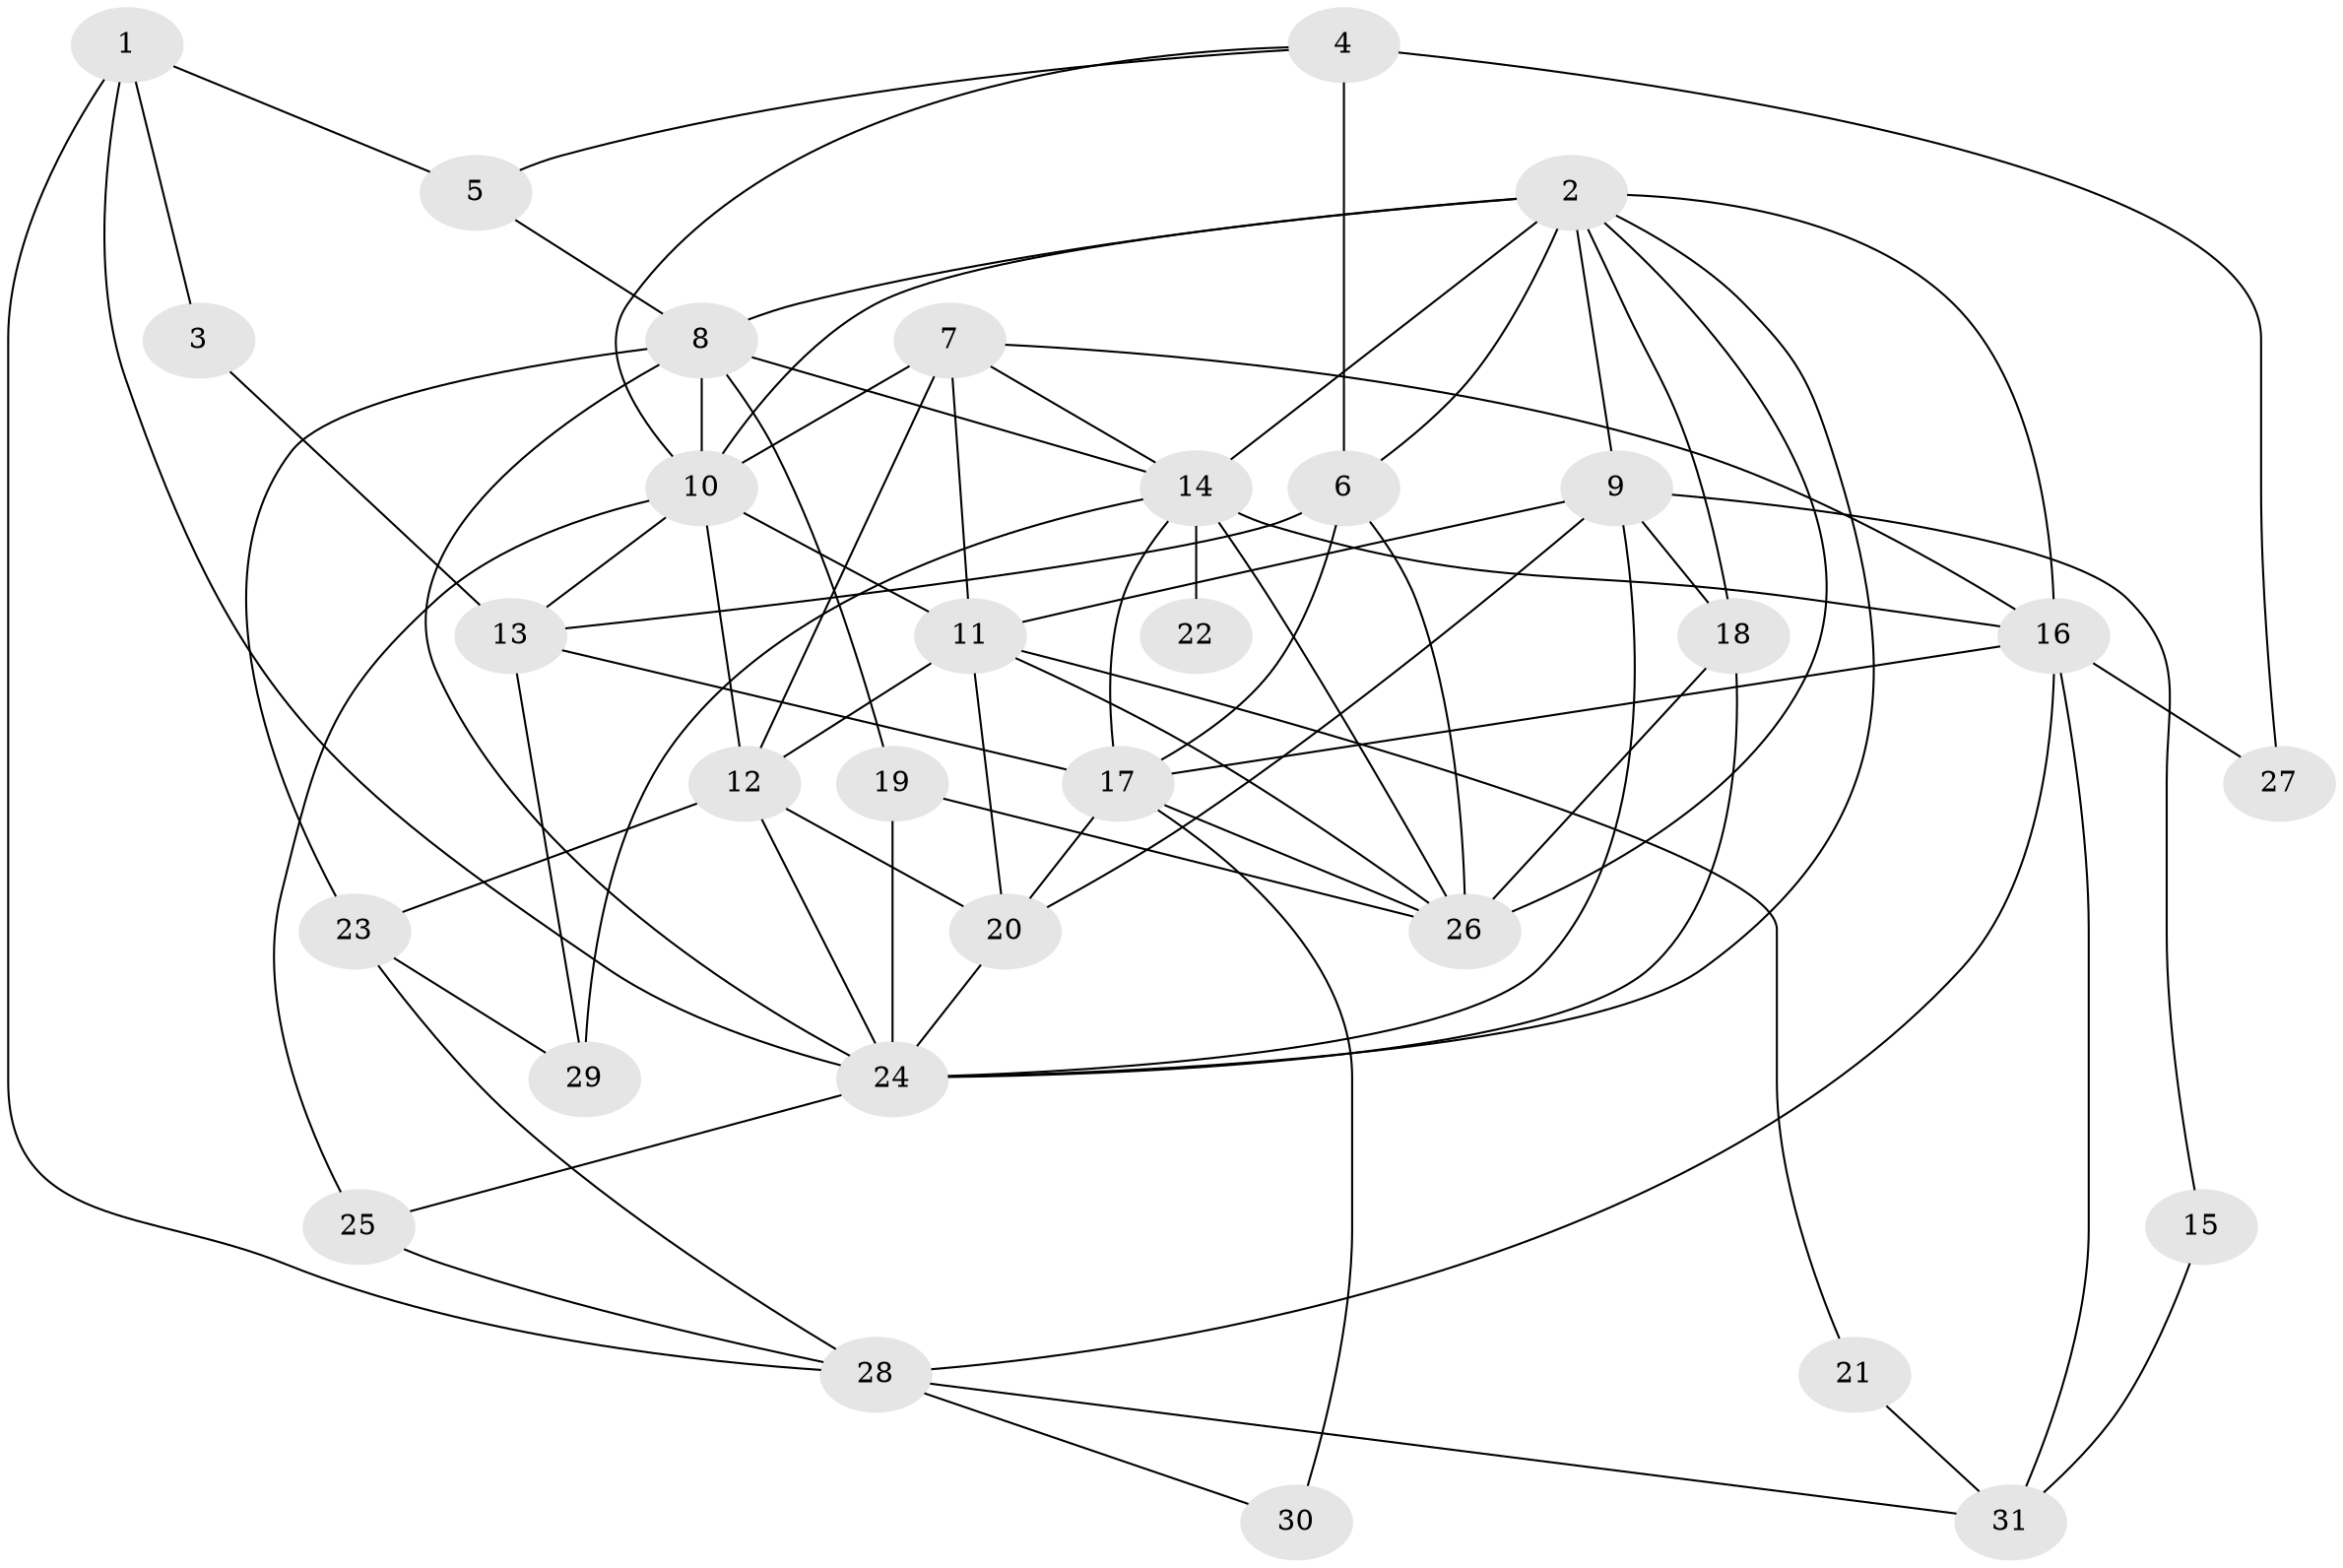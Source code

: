 // original degree distribution, {4: 0.33783783783783783, 3: 0.25675675675675674, 5: 0.17567567567567569, 2: 0.10810810810810811, 6: 0.08108108108108109, 8: 0.013513513513513514, 7: 0.02702702702702703}
// Generated by graph-tools (version 1.1) at 2025/51/03/04/25 22:51:19]
// undirected, 31 vertices, 75 edges
graph export_dot {
  node [color=gray90,style=filled];
  1;
  2;
  3;
  4;
  5;
  6;
  7;
  8;
  9;
  10;
  11;
  12;
  13;
  14;
  15;
  16;
  17;
  18;
  19;
  20;
  21;
  22;
  23;
  24;
  25;
  26;
  27;
  28;
  29;
  30;
  31;
  1 -- 3 [weight=1.0];
  1 -- 5 [weight=1.0];
  1 -- 24 [weight=1.0];
  1 -- 28 [weight=1.0];
  2 -- 6 [weight=1.0];
  2 -- 8 [weight=1.0];
  2 -- 9 [weight=1.0];
  2 -- 10 [weight=2.0];
  2 -- 14 [weight=2.0];
  2 -- 16 [weight=2.0];
  2 -- 18 [weight=1.0];
  2 -- 24 [weight=1.0];
  2 -- 26 [weight=1.0];
  3 -- 13 [weight=1.0];
  4 -- 5 [weight=1.0];
  4 -- 6 [weight=2.0];
  4 -- 10 [weight=1.0];
  4 -- 27 [weight=1.0];
  5 -- 8 [weight=1.0];
  6 -- 13 [weight=1.0];
  6 -- 17 [weight=1.0];
  6 -- 26 [weight=2.0];
  7 -- 10 [weight=1.0];
  7 -- 11 [weight=1.0];
  7 -- 12 [weight=2.0];
  7 -- 14 [weight=1.0];
  7 -- 16 [weight=1.0];
  8 -- 10 [weight=3.0];
  8 -- 14 [weight=1.0];
  8 -- 19 [weight=1.0];
  8 -- 23 [weight=1.0];
  8 -- 24 [weight=2.0];
  9 -- 11 [weight=2.0];
  9 -- 15 [weight=1.0];
  9 -- 18 [weight=2.0];
  9 -- 20 [weight=1.0];
  9 -- 24 [weight=1.0];
  10 -- 11 [weight=2.0];
  10 -- 12 [weight=2.0];
  10 -- 13 [weight=2.0];
  10 -- 25 [weight=1.0];
  11 -- 12 [weight=3.0];
  11 -- 20 [weight=1.0];
  11 -- 21 [weight=1.0];
  11 -- 26 [weight=1.0];
  12 -- 20 [weight=1.0];
  12 -- 23 [weight=1.0];
  12 -- 24 [weight=1.0];
  13 -- 17 [weight=3.0];
  13 -- 29 [weight=1.0];
  14 -- 16 [weight=1.0];
  14 -- 17 [weight=1.0];
  14 -- 22 [weight=3.0];
  14 -- 26 [weight=1.0];
  14 -- 29 [weight=1.0];
  15 -- 31 [weight=1.0];
  16 -- 17 [weight=1.0];
  16 -- 27 [weight=2.0];
  16 -- 28 [weight=1.0];
  16 -- 31 [weight=1.0];
  17 -- 20 [weight=1.0];
  17 -- 26 [weight=1.0];
  17 -- 30 [weight=1.0];
  18 -- 24 [weight=2.0];
  18 -- 26 [weight=1.0];
  19 -- 24 [weight=1.0];
  19 -- 26 [weight=1.0];
  20 -- 24 [weight=1.0];
  21 -- 31 [weight=1.0];
  23 -- 28 [weight=1.0];
  23 -- 29 [weight=1.0];
  24 -- 25 [weight=1.0];
  25 -- 28 [weight=1.0];
  28 -- 30 [weight=1.0];
  28 -- 31 [weight=1.0];
}
